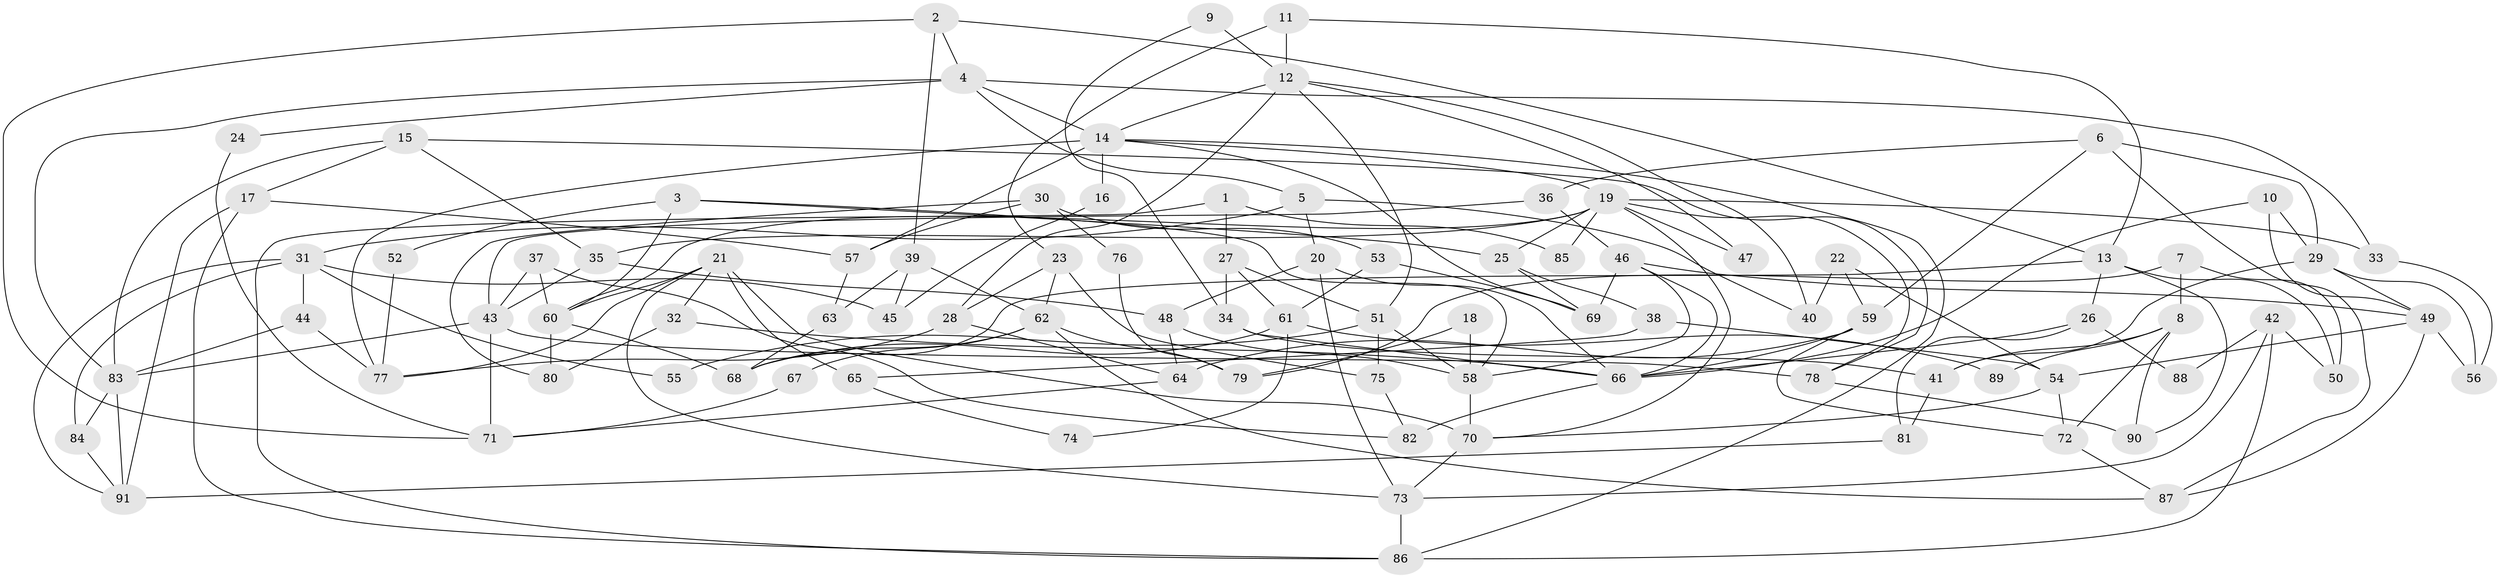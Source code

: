 // coarse degree distribution, {3: 0.1111111111111111, 6: 0.16666666666666666, 5: 0.2037037037037037, 2: 0.1111111111111111, 8: 0.05555555555555555, 7: 0.05555555555555555, 10: 0.037037037037037035, 4: 0.2037037037037037, 12: 0.018518518518518517, 9: 0.037037037037037035}
// Generated by graph-tools (version 1.1) at 2025/52/02/27/25 19:52:02]
// undirected, 91 vertices, 182 edges
graph export_dot {
graph [start="1"]
  node [color=gray90,style=filled];
  1;
  2;
  3;
  4;
  5;
  6;
  7;
  8;
  9;
  10;
  11;
  12;
  13;
  14;
  15;
  16;
  17;
  18;
  19;
  20;
  21;
  22;
  23;
  24;
  25;
  26;
  27;
  28;
  29;
  30;
  31;
  32;
  33;
  34;
  35;
  36;
  37;
  38;
  39;
  40;
  41;
  42;
  43;
  44;
  45;
  46;
  47;
  48;
  49;
  50;
  51;
  52;
  53;
  54;
  55;
  56;
  57;
  58;
  59;
  60;
  61;
  62;
  63;
  64;
  65;
  66;
  67;
  68;
  69;
  70;
  71;
  72;
  73;
  74;
  75;
  76;
  77;
  78;
  79;
  80;
  81;
  82;
  83;
  84;
  85;
  86;
  87;
  88;
  89;
  90;
  91;
  1 -- 27;
  1 -- 86;
  1 -- 85;
  2 -- 13;
  2 -- 4;
  2 -- 39;
  2 -- 71;
  3 -- 58;
  3 -- 60;
  3 -- 25;
  3 -- 52;
  4 -- 5;
  4 -- 14;
  4 -- 24;
  4 -- 33;
  4 -- 83;
  5 -- 31;
  5 -- 20;
  5 -- 40;
  6 -- 29;
  6 -- 59;
  6 -- 36;
  6 -- 87;
  7 -- 50;
  7 -- 8;
  7 -- 79;
  8 -- 41;
  8 -- 72;
  8 -- 89;
  8 -- 90;
  9 -- 34;
  9 -- 12;
  10 -- 29;
  10 -- 49;
  10 -- 66;
  11 -- 12;
  11 -- 23;
  11 -- 13;
  12 -- 14;
  12 -- 51;
  12 -- 28;
  12 -- 40;
  12 -- 47;
  13 -- 68;
  13 -- 26;
  13 -- 50;
  13 -- 90;
  14 -- 19;
  14 -- 69;
  14 -- 16;
  14 -- 57;
  14 -- 77;
  14 -- 86;
  15 -- 35;
  15 -- 17;
  15 -- 78;
  15 -- 83;
  16 -- 45;
  17 -- 91;
  17 -- 86;
  17 -- 57;
  18 -- 79;
  18 -- 58;
  19 -- 78;
  19 -- 70;
  19 -- 25;
  19 -- 33;
  19 -- 35;
  19 -- 47;
  19 -- 60;
  19 -- 85;
  20 -- 48;
  20 -- 66;
  20 -- 73;
  21 -- 70;
  21 -- 60;
  21 -- 32;
  21 -- 65;
  21 -- 73;
  21 -- 77;
  22 -- 54;
  22 -- 40;
  22 -- 59;
  23 -- 62;
  23 -- 28;
  23 -- 75;
  24 -- 71;
  25 -- 38;
  25 -- 69;
  26 -- 66;
  26 -- 81;
  26 -- 88;
  27 -- 34;
  27 -- 51;
  27 -- 61;
  28 -- 77;
  28 -- 64;
  29 -- 56;
  29 -- 49;
  29 -- 41;
  30 -- 57;
  30 -- 80;
  30 -- 53;
  30 -- 76;
  31 -- 44;
  31 -- 91;
  31 -- 45;
  31 -- 55;
  31 -- 84;
  32 -- 66;
  32 -- 80;
  33 -- 56;
  34 -- 66;
  34 -- 41;
  35 -- 43;
  35 -- 48;
  36 -- 43;
  36 -- 46;
  37 -- 60;
  37 -- 43;
  37 -- 82;
  38 -- 54;
  38 -- 65;
  39 -- 62;
  39 -- 45;
  39 -- 63;
  41 -- 81;
  42 -- 86;
  42 -- 73;
  42 -- 50;
  42 -- 88;
  43 -- 83;
  43 -- 78;
  43 -- 71;
  44 -- 77;
  44 -- 83;
  46 -- 66;
  46 -- 49;
  46 -- 58;
  46 -- 69;
  48 -- 64;
  48 -- 58;
  49 -- 54;
  49 -- 56;
  49 -- 87;
  51 -- 75;
  51 -- 58;
  51 -- 55;
  52 -- 77;
  53 -- 69;
  53 -- 61;
  54 -- 70;
  54 -- 72;
  57 -- 63;
  58 -- 70;
  59 -- 64;
  59 -- 66;
  59 -- 72;
  60 -- 68;
  60 -- 80;
  61 -- 68;
  61 -- 74;
  61 -- 89;
  62 -- 87;
  62 -- 68;
  62 -- 67;
  62 -- 79;
  63 -- 68;
  64 -- 71;
  65 -- 74;
  66 -- 82;
  67 -- 71;
  70 -- 73;
  72 -- 87;
  73 -- 86;
  75 -- 82;
  76 -- 79;
  78 -- 90;
  81 -- 91;
  83 -- 84;
  83 -- 91;
  84 -- 91;
}
